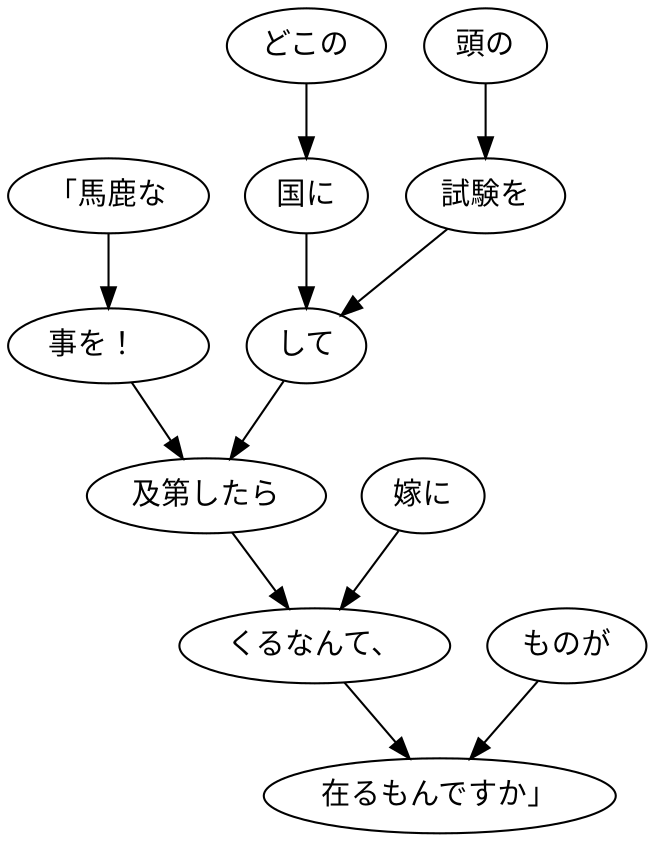 digraph graph2263 {
	node0 [label="「馬鹿な"];
	node1 [label="事を！　"];
	node2 [label="どこの"];
	node3 [label="国に"];
	node4 [label="頭の"];
	node5 [label="試験を"];
	node6 [label="して"];
	node7 [label="及第したら"];
	node8 [label="嫁に"];
	node9 [label="くるなんて、"];
	node10 [label="ものが"];
	node11 [label="在るもんですか」"];
	node0 -> node1;
	node1 -> node7;
	node2 -> node3;
	node3 -> node6;
	node4 -> node5;
	node5 -> node6;
	node6 -> node7;
	node7 -> node9;
	node8 -> node9;
	node9 -> node11;
	node10 -> node11;
}
